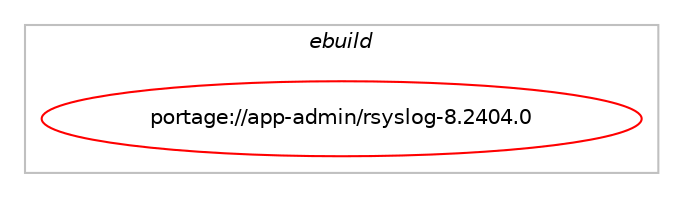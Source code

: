 digraph prolog {

# *************
# Graph options
# *************

newrank=true;
concentrate=true;
compound=true;
graph [rankdir=LR,fontname=Helvetica,fontsize=10,ranksep=1.5];#, ranksep=2.5, nodesep=0.2];
edge  [arrowhead=vee];
node  [fontname=Helvetica,fontsize=10];

# **********
# The ebuild
# **********

subgraph cluster_leftcol {
color=gray;
label=<<i>ebuild</i>>;
id [label="portage://app-admin/rsyslog-8.2404.0", color=red, width=4, href="../app-admin/rsyslog-8.2404.0.svg"];
}

# ****************
# The dependencies
# ****************

subgraph cluster_midcol {
color=gray;
label=<<i>dependencies</i>>;
subgraph cluster_compile {
fillcolor="#eeeeee";
style=filled;
label=<<i>compile</i>>;
# *** BEGIN UNKNOWN DEPENDENCY TYPE (TODO) ***
# id -> equal(use_conditional_group(positive,clickhouse,portage://app-admin/rsyslog-8.2404.0,[package_dependency(portage://app-admin/rsyslog-8.2404.0,install,no,net-misc,curl,greaterequal,[7.35.0,,,7.35.0],[],[])]))
# *** END UNKNOWN DEPENDENCY TYPE (TODO) ***

# *** BEGIN UNKNOWN DEPENDENCY TYPE (TODO) ***
# id -> equal(use_conditional_group(positive,curl,portage://app-admin/rsyslog-8.2404.0,[package_dependency(portage://app-admin/rsyslog-8.2404.0,install,no,net-misc,curl,greaterequal,[7.35.0,,,7.35.0],[],[])]))
# *** END UNKNOWN DEPENDENCY TYPE (TODO) ***

# *** BEGIN UNKNOWN DEPENDENCY TYPE (TODO) ***
# id -> equal(use_conditional_group(positive,dbi,portage://app-admin/rsyslog-8.2404.0,[package_dependency(portage://app-admin/rsyslog-8.2404.0,install,no,dev-db,libdbi,greaterequal,[0.8.3,,,0.8.3],[],[])]))
# *** END UNKNOWN DEPENDENCY TYPE (TODO) ***

# *** BEGIN UNKNOWN DEPENDENCY TYPE (TODO) ***
# id -> equal(use_conditional_group(positive,elasticsearch,portage://app-admin/rsyslog-8.2404.0,[package_dependency(portage://app-admin/rsyslog-8.2404.0,install,no,net-misc,curl,greaterequal,[7.35.0,,,7.35.0],[],[])]))
# *** END UNKNOWN DEPENDENCY TYPE (TODO) ***

# *** BEGIN UNKNOWN DEPENDENCY TYPE (TODO) ***
# id -> equal(use_conditional_group(positive,elibc_musl,portage://app-admin/rsyslog-8.2404.0,[package_dependency(portage://app-admin/rsyslog-8.2404.0,install,no,sys-libs,queue-standalone,none,[,,],[],[])]))
# *** END UNKNOWN DEPENDENCY TYPE (TODO) ***

# *** BEGIN UNKNOWN DEPENDENCY TYPE (TODO) ***
# id -> equal(use_conditional_group(positive,gcrypt,portage://app-admin/rsyslog-8.2404.0,[package_dependency(portage://app-admin/rsyslog-8.2404.0,install,no,dev-libs,libgcrypt,greaterequal,[1.5.3,,,1.5.3],any_same_slot,[])]))
# *** END UNKNOWN DEPENDENCY TYPE (TODO) ***

# *** BEGIN UNKNOWN DEPENDENCY TYPE (TODO) ***
# id -> equal(use_conditional_group(positive,imhttp,portage://app-admin/rsyslog-8.2404.0,[package_dependency(portage://app-admin/rsyslog-8.2404.0,install,no,dev-libs,apr-util,none,[,,],[],[]),package_dependency(portage://app-admin/rsyslog-8.2404.0,install,no,www-servers,civetweb,none,[,,],[],[]),package_dependency(portage://app-admin/rsyslog-8.2404.0,install,no,virtual,libcrypt,none,[,,],any_same_slot,[])]))
# *** END UNKNOWN DEPENDENCY TYPE (TODO) ***

# *** BEGIN UNKNOWN DEPENDENCY TYPE (TODO) ***
# id -> equal(use_conditional_group(positive,impcap,portage://app-admin/rsyslog-8.2404.0,[package_dependency(portage://app-admin/rsyslog-8.2404.0,install,no,net-libs,libpcap,none,[,,],[],[])]))
# *** END UNKNOWN DEPENDENCY TYPE (TODO) ***

# *** BEGIN UNKNOWN DEPENDENCY TYPE (TODO) ***
# id -> equal(use_conditional_group(positive,jemalloc,portage://app-admin/rsyslog-8.2404.0,[package_dependency(portage://app-admin/rsyslog-8.2404.0,install,no,dev-libs,jemalloc,greaterequal,[3.3.1,,,3.3.1],any_same_slot,[])]))
# *** END UNKNOWN DEPENDENCY TYPE (TODO) ***

# *** BEGIN UNKNOWN DEPENDENCY TYPE (TODO) ***
# id -> equal(use_conditional_group(positive,kafka,portage://app-admin/rsyslog-8.2404.0,[package_dependency(portage://app-admin/rsyslog-8.2404.0,install,no,dev-libs,librdkafka,greaterequal,[0.9.0.99,,,0.9.0.99],any_same_slot,[])]))
# *** END UNKNOWN DEPENDENCY TYPE (TODO) ***

# *** BEGIN UNKNOWN DEPENDENCY TYPE (TODO) ***
# id -> equal(use_conditional_group(positive,kerberos,portage://app-admin/rsyslog-8.2404.0,[package_dependency(portage://app-admin/rsyslog-8.2404.0,install,no,virtual,krb5,none,[,,],[],[])]))
# *** END UNKNOWN DEPENDENCY TYPE (TODO) ***

# *** BEGIN UNKNOWN DEPENDENCY TYPE (TODO) ***
# id -> equal(use_conditional_group(positive,kubernetes,portage://app-admin/rsyslog-8.2404.0,[package_dependency(portage://app-admin/rsyslog-8.2404.0,install,no,net-misc,curl,greaterequal,[7.35.0,,,7.35.0],[],[])]))
# *** END UNKNOWN DEPENDENCY TYPE (TODO) ***

# *** BEGIN UNKNOWN DEPENDENCY TYPE (TODO) ***
# id -> equal(use_conditional_group(positive,mdblookup,portage://app-admin/rsyslog-8.2404.0,[package_dependency(portage://app-admin/rsyslog-8.2404.0,install,no,dev-libs,libmaxminddb,none,[,,],any_same_slot,[])]))
# *** END UNKNOWN DEPENDENCY TYPE (TODO) ***

# *** BEGIN UNKNOWN DEPENDENCY TYPE (TODO) ***
# id -> equal(use_conditional_group(positive,mongodb,portage://app-admin/rsyslog-8.2404.0,[package_dependency(portage://app-admin/rsyslog-8.2404.0,install,no,dev-libs,mongo-c-driver,greaterequal,[1.1.10,,,1.1.10],any_same_slot,[])]))
# *** END UNKNOWN DEPENDENCY TYPE (TODO) ***

# *** BEGIN UNKNOWN DEPENDENCY TYPE (TODO) ***
# id -> equal(use_conditional_group(positive,mysql,portage://app-admin/rsyslog-8.2404.0,[package_dependency(portage://app-admin/rsyslog-8.2404.0,install,no,dev-db,mysql-connector-c,none,[,,],any_same_slot,[])]))
# *** END UNKNOWN DEPENDENCY TYPE (TODO) ***

# *** BEGIN UNKNOWN DEPENDENCY TYPE (TODO) ***
# id -> equal(use_conditional_group(positive,normalize,portage://app-admin/rsyslog-8.2404.0,[package_dependency(portage://app-admin/rsyslog-8.2404.0,install,no,dev-libs,liblognorm,greaterequal,[2.0.3,,,2.0.3],any_same_slot,[])]))
# *** END UNKNOWN DEPENDENCY TYPE (TODO) ***

# *** BEGIN UNKNOWN DEPENDENCY TYPE (TODO) ***
# id -> equal(use_conditional_group(positive,omhttpfs,portage://app-admin/rsyslog-8.2404.0,[package_dependency(portage://app-admin/rsyslog-8.2404.0,install,no,net-misc,curl,greaterequal,[7.35.0,,,7.35.0],[],[])]))
# *** END UNKNOWN DEPENDENCY TYPE (TODO) ***

# *** BEGIN UNKNOWN DEPENDENCY TYPE (TODO) ***
# id -> equal(use_conditional_group(positive,omudpspoof,portage://app-admin/rsyslog-8.2404.0,[package_dependency(portage://app-admin/rsyslog-8.2404.0,install,no,net-libs,libnet,greaterequal,[1.1.6,,,1.1.6],[],[])]))
# *** END UNKNOWN DEPENDENCY TYPE (TODO) ***

# *** BEGIN UNKNOWN DEPENDENCY TYPE (TODO) ***
# id -> equal(use_conditional_group(positive,postgres,portage://app-admin/rsyslog-8.2404.0,[package_dependency(portage://app-admin/rsyslog-8.2404.0,install,no,dev-db,postgresql,greaterequal,[8.4.20,,,8.4.20],any_same_slot,[])]))
# *** END UNKNOWN DEPENDENCY TYPE (TODO) ***

# *** BEGIN UNKNOWN DEPENDENCY TYPE (TODO) ***
# id -> equal(use_conditional_group(positive,rabbitmq,portage://app-admin/rsyslog-8.2404.0,[package_dependency(portage://app-admin/rsyslog-8.2404.0,install,no,net-libs,rabbitmq-c,greaterequal,[0.3.0,,,0.3.0],any_same_slot,[])]))
# *** END UNKNOWN DEPENDENCY TYPE (TODO) ***

# *** BEGIN UNKNOWN DEPENDENCY TYPE (TODO) ***
# id -> equal(use_conditional_group(positive,redis,portage://app-admin/rsyslog-8.2404.0,[package_dependency(portage://app-admin/rsyslog-8.2404.0,install,no,dev-libs,hiredis,greaterequal,[0.11.0,,,0.11.0],any_same_slot,[]),package_dependency(portage://app-admin/rsyslog-8.2404.0,install,no,dev-libs,libevent,none,[,,],[],[use(enable(threads),positive)])]))
# *** END UNKNOWN DEPENDENCY TYPE (TODO) ***

# *** BEGIN UNKNOWN DEPENDENCY TYPE (TODO) ***
# id -> equal(use_conditional_group(positive,relp,portage://app-admin/rsyslog-8.2404.0,[package_dependency(portage://app-admin/rsyslog-8.2404.0,install,no,dev-libs,librelp,greaterequal,[1.2.17,,,1.2.17],any_same_slot,[])]))
# *** END UNKNOWN DEPENDENCY TYPE (TODO) ***

# *** BEGIN UNKNOWN DEPENDENCY TYPE (TODO) ***
# id -> equal(use_conditional_group(positive,rfc3195,portage://app-admin/rsyslog-8.2404.0,[package_dependency(portage://app-admin/rsyslog-8.2404.0,install,no,dev-libs,liblogging,greaterequal,[1.0.1,,,1.0.1],any_same_slot,[use(enable(rfc3195),none)])]))
# *** END UNKNOWN DEPENDENCY TYPE (TODO) ***

# *** BEGIN UNKNOWN DEPENDENCY TYPE (TODO) ***
# id -> equal(use_conditional_group(positive,rfc5424hmac,portage://app-admin/rsyslog-8.2404.0,[package_dependency(portage://app-admin/rsyslog-8.2404.0,install,no,dev-libs,openssl,greaterequal,[0.9.8,y,,0.9.8y],[slot(0),equal],[])]))
# *** END UNKNOWN DEPENDENCY TYPE (TODO) ***

# *** BEGIN UNKNOWN DEPENDENCY TYPE (TODO) ***
# id -> equal(use_conditional_group(positive,snmp,portage://app-admin/rsyslog-8.2404.0,[package_dependency(portage://app-admin/rsyslog-8.2404.0,install,no,net-analyzer,net-snmp,greaterequal,[5.7.2,,,5.7.2],[],[])]))
# *** END UNKNOWN DEPENDENCY TYPE (TODO) ***

# *** BEGIN UNKNOWN DEPENDENCY TYPE (TODO) ***
# id -> equal(use_conditional_group(positive,ssl,portage://app-admin/rsyslog-8.2404.0,[use_conditional_group(positive,gnutls,portage://app-admin/rsyslog-8.2404.0,[package_dependency(portage://app-admin/rsyslog-8.2404.0,install,no,net-libs,gnutls,greaterequal,[2.12.23,,,2.12.23],[slot(0),equal],[])]),use_conditional_group(positive,openssl,portage://app-admin/rsyslog-8.2404.0,[package_dependency(portage://app-admin/rsyslog-8.2404.0,install,no,dev-libs,openssl,none,[,,],[slot(0),equal],[])])]))
# *** END UNKNOWN DEPENDENCY TYPE (TODO) ***

# *** BEGIN UNKNOWN DEPENDENCY TYPE (TODO) ***
# id -> equal(use_conditional_group(positive,systemd,portage://app-admin/rsyslog-8.2404.0,[package_dependency(portage://app-admin/rsyslog-8.2404.0,install,no,sys-apps,systemd,greaterequal,[234,,,234],[],[])]))
# *** END UNKNOWN DEPENDENCY TYPE (TODO) ***

# *** BEGIN UNKNOWN DEPENDENCY TYPE (TODO) ***
# id -> equal(use_conditional_group(positive,uuid,portage://app-admin/rsyslog-8.2404.0,[package_dependency(portage://app-admin/rsyslog-8.2404.0,install,no,sys-apps,util-linux,none,[,,],[slot(0),equal],[])]))
# *** END UNKNOWN DEPENDENCY TYPE (TODO) ***

# *** BEGIN UNKNOWN DEPENDENCY TYPE (TODO) ***
# id -> equal(use_conditional_group(positive,xxhash,portage://app-admin/rsyslog-8.2404.0,[package_dependency(portage://app-admin/rsyslog-8.2404.0,install,no,dev-libs,xxhash,none,[,,],any_same_slot,[])]))
# *** END UNKNOWN DEPENDENCY TYPE (TODO) ***

# *** BEGIN UNKNOWN DEPENDENCY TYPE (TODO) ***
# id -> equal(use_conditional_group(positive,zeromq,portage://app-admin/rsyslog-8.2404.0,[package_dependency(portage://app-admin/rsyslog-8.2404.0,install,no,net-libs,czmq,greaterequal,[4,,,4],any_same_slot,[use(enable(drafts),none)])]))
# *** END UNKNOWN DEPENDENCY TYPE (TODO) ***

# *** BEGIN UNKNOWN DEPENDENCY TYPE (TODO) ***
# id -> equal(package_dependency(portage://app-admin/rsyslog-8.2404.0,install,no,dev-libs,libestr,greaterequal,[0.1.9,,,0.1.9],[],[]))
# *** END UNKNOWN DEPENDENCY TYPE (TODO) ***

# *** BEGIN UNKNOWN DEPENDENCY TYPE (TODO) ***
# id -> equal(package_dependency(portage://app-admin/rsyslog-8.2404.0,install,no,dev-libs,libfastjson,greaterequal,[0.99.8,,,0.99.8],any_same_slot,[]))
# *** END UNKNOWN DEPENDENCY TYPE (TODO) ***

# *** BEGIN UNKNOWN DEPENDENCY TYPE (TODO) ***
# id -> equal(package_dependency(portage://app-admin/rsyslog-8.2404.0,install,no,sys-libs,zlib,greaterequal,[1.2.5,,,1.2.5],[],[]))
# *** END UNKNOWN DEPENDENCY TYPE (TODO) ***

}
subgraph cluster_compileandrun {
fillcolor="#eeeeee";
style=filled;
label=<<i>compile and run</i>>;
}
subgraph cluster_run {
fillcolor="#eeeeee";
style=filled;
label=<<i>run</i>>;
# *** BEGIN UNKNOWN DEPENDENCY TYPE (TODO) ***
# id -> equal(use_conditional_group(positive,clickhouse,portage://app-admin/rsyslog-8.2404.0,[package_dependency(portage://app-admin/rsyslog-8.2404.0,run,no,net-misc,curl,greaterequal,[7.35.0,,,7.35.0],[],[])]))
# *** END UNKNOWN DEPENDENCY TYPE (TODO) ***

# *** BEGIN UNKNOWN DEPENDENCY TYPE (TODO) ***
# id -> equal(use_conditional_group(positive,curl,portage://app-admin/rsyslog-8.2404.0,[package_dependency(portage://app-admin/rsyslog-8.2404.0,run,no,net-misc,curl,greaterequal,[7.35.0,,,7.35.0],[],[])]))
# *** END UNKNOWN DEPENDENCY TYPE (TODO) ***

# *** BEGIN UNKNOWN DEPENDENCY TYPE (TODO) ***
# id -> equal(use_conditional_group(positive,dbi,portage://app-admin/rsyslog-8.2404.0,[package_dependency(portage://app-admin/rsyslog-8.2404.0,run,no,dev-db,libdbi,greaterequal,[0.8.3,,,0.8.3],[],[])]))
# *** END UNKNOWN DEPENDENCY TYPE (TODO) ***

# *** BEGIN UNKNOWN DEPENDENCY TYPE (TODO) ***
# id -> equal(use_conditional_group(positive,elasticsearch,portage://app-admin/rsyslog-8.2404.0,[package_dependency(portage://app-admin/rsyslog-8.2404.0,run,no,net-misc,curl,greaterequal,[7.35.0,,,7.35.0],[],[])]))
# *** END UNKNOWN DEPENDENCY TYPE (TODO) ***

# *** BEGIN UNKNOWN DEPENDENCY TYPE (TODO) ***
# id -> equal(use_conditional_group(positive,gcrypt,portage://app-admin/rsyslog-8.2404.0,[package_dependency(portage://app-admin/rsyslog-8.2404.0,run,no,dev-libs,libgcrypt,greaterequal,[1.5.3,,,1.5.3],any_same_slot,[])]))
# *** END UNKNOWN DEPENDENCY TYPE (TODO) ***

# *** BEGIN UNKNOWN DEPENDENCY TYPE (TODO) ***
# id -> equal(use_conditional_group(positive,imhttp,portage://app-admin/rsyslog-8.2404.0,[package_dependency(portage://app-admin/rsyslog-8.2404.0,run,no,dev-libs,apr-util,none,[,,],[],[]),package_dependency(portage://app-admin/rsyslog-8.2404.0,run,no,www-servers,civetweb,none,[,,],[],[]),package_dependency(portage://app-admin/rsyslog-8.2404.0,run,no,virtual,libcrypt,none,[,,],any_same_slot,[])]))
# *** END UNKNOWN DEPENDENCY TYPE (TODO) ***

# *** BEGIN UNKNOWN DEPENDENCY TYPE (TODO) ***
# id -> equal(use_conditional_group(positive,impcap,portage://app-admin/rsyslog-8.2404.0,[package_dependency(portage://app-admin/rsyslog-8.2404.0,run,no,net-libs,libpcap,none,[,,],[],[])]))
# *** END UNKNOWN DEPENDENCY TYPE (TODO) ***

# *** BEGIN UNKNOWN DEPENDENCY TYPE (TODO) ***
# id -> equal(use_conditional_group(positive,jemalloc,portage://app-admin/rsyslog-8.2404.0,[package_dependency(portage://app-admin/rsyslog-8.2404.0,run,no,dev-libs,jemalloc,greaterequal,[3.3.1,,,3.3.1],any_same_slot,[])]))
# *** END UNKNOWN DEPENDENCY TYPE (TODO) ***

# *** BEGIN UNKNOWN DEPENDENCY TYPE (TODO) ***
# id -> equal(use_conditional_group(positive,kafka,portage://app-admin/rsyslog-8.2404.0,[package_dependency(portage://app-admin/rsyslog-8.2404.0,run,no,dev-libs,librdkafka,greaterequal,[0.9.0.99,,,0.9.0.99],any_same_slot,[])]))
# *** END UNKNOWN DEPENDENCY TYPE (TODO) ***

# *** BEGIN UNKNOWN DEPENDENCY TYPE (TODO) ***
# id -> equal(use_conditional_group(positive,kerberos,portage://app-admin/rsyslog-8.2404.0,[package_dependency(portage://app-admin/rsyslog-8.2404.0,run,no,virtual,krb5,none,[,,],[],[])]))
# *** END UNKNOWN DEPENDENCY TYPE (TODO) ***

# *** BEGIN UNKNOWN DEPENDENCY TYPE (TODO) ***
# id -> equal(use_conditional_group(positive,kubernetes,portage://app-admin/rsyslog-8.2404.0,[package_dependency(portage://app-admin/rsyslog-8.2404.0,run,no,net-misc,curl,greaterequal,[7.35.0,,,7.35.0],[],[])]))
# *** END UNKNOWN DEPENDENCY TYPE (TODO) ***

# *** BEGIN UNKNOWN DEPENDENCY TYPE (TODO) ***
# id -> equal(use_conditional_group(positive,mdblookup,portage://app-admin/rsyslog-8.2404.0,[package_dependency(portage://app-admin/rsyslog-8.2404.0,run,no,dev-libs,libmaxminddb,none,[,,],any_same_slot,[])]))
# *** END UNKNOWN DEPENDENCY TYPE (TODO) ***

# *** BEGIN UNKNOWN DEPENDENCY TYPE (TODO) ***
# id -> equal(use_conditional_group(positive,mongodb,portage://app-admin/rsyslog-8.2404.0,[package_dependency(portage://app-admin/rsyslog-8.2404.0,run,no,dev-libs,mongo-c-driver,greaterequal,[1.1.10,,,1.1.10],any_same_slot,[])]))
# *** END UNKNOWN DEPENDENCY TYPE (TODO) ***

# *** BEGIN UNKNOWN DEPENDENCY TYPE (TODO) ***
# id -> equal(use_conditional_group(positive,mysql,portage://app-admin/rsyslog-8.2404.0,[package_dependency(portage://app-admin/rsyslog-8.2404.0,run,no,dev-db,mysql-connector-c,none,[,,],any_same_slot,[])]))
# *** END UNKNOWN DEPENDENCY TYPE (TODO) ***

# *** BEGIN UNKNOWN DEPENDENCY TYPE (TODO) ***
# id -> equal(use_conditional_group(positive,normalize,portage://app-admin/rsyslog-8.2404.0,[package_dependency(portage://app-admin/rsyslog-8.2404.0,run,no,dev-libs,liblognorm,greaterequal,[2.0.3,,,2.0.3],any_same_slot,[])]))
# *** END UNKNOWN DEPENDENCY TYPE (TODO) ***

# *** BEGIN UNKNOWN DEPENDENCY TYPE (TODO) ***
# id -> equal(use_conditional_group(positive,omhttpfs,portage://app-admin/rsyslog-8.2404.0,[package_dependency(portage://app-admin/rsyslog-8.2404.0,run,no,net-misc,curl,greaterequal,[7.35.0,,,7.35.0],[],[])]))
# *** END UNKNOWN DEPENDENCY TYPE (TODO) ***

# *** BEGIN UNKNOWN DEPENDENCY TYPE (TODO) ***
# id -> equal(use_conditional_group(positive,omudpspoof,portage://app-admin/rsyslog-8.2404.0,[package_dependency(portage://app-admin/rsyslog-8.2404.0,run,no,net-libs,libnet,greaterequal,[1.1.6,,,1.1.6],[],[])]))
# *** END UNKNOWN DEPENDENCY TYPE (TODO) ***

# *** BEGIN UNKNOWN DEPENDENCY TYPE (TODO) ***
# id -> equal(use_conditional_group(positive,postgres,portage://app-admin/rsyslog-8.2404.0,[package_dependency(portage://app-admin/rsyslog-8.2404.0,run,no,dev-db,postgresql,greaterequal,[8.4.20,,,8.4.20],any_same_slot,[])]))
# *** END UNKNOWN DEPENDENCY TYPE (TODO) ***

# *** BEGIN UNKNOWN DEPENDENCY TYPE (TODO) ***
# id -> equal(use_conditional_group(positive,rabbitmq,portage://app-admin/rsyslog-8.2404.0,[package_dependency(portage://app-admin/rsyslog-8.2404.0,run,no,net-libs,rabbitmq-c,greaterequal,[0.3.0,,,0.3.0],any_same_slot,[])]))
# *** END UNKNOWN DEPENDENCY TYPE (TODO) ***

# *** BEGIN UNKNOWN DEPENDENCY TYPE (TODO) ***
# id -> equal(use_conditional_group(positive,redis,portage://app-admin/rsyslog-8.2404.0,[package_dependency(portage://app-admin/rsyslog-8.2404.0,run,no,dev-libs,hiredis,greaterequal,[0.11.0,,,0.11.0],any_same_slot,[]),package_dependency(portage://app-admin/rsyslog-8.2404.0,run,no,dev-libs,libevent,none,[,,],[],[use(enable(threads),positive)])]))
# *** END UNKNOWN DEPENDENCY TYPE (TODO) ***

# *** BEGIN UNKNOWN DEPENDENCY TYPE (TODO) ***
# id -> equal(use_conditional_group(positive,relp,portage://app-admin/rsyslog-8.2404.0,[package_dependency(portage://app-admin/rsyslog-8.2404.0,run,no,dev-libs,librelp,greaterequal,[1.2.17,,,1.2.17],any_same_slot,[])]))
# *** END UNKNOWN DEPENDENCY TYPE (TODO) ***

# *** BEGIN UNKNOWN DEPENDENCY TYPE (TODO) ***
# id -> equal(use_conditional_group(positive,rfc3195,portage://app-admin/rsyslog-8.2404.0,[package_dependency(portage://app-admin/rsyslog-8.2404.0,run,no,dev-libs,liblogging,greaterequal,[1.0.1,,,1.0.1],any_same_slot,[use(enable(rfc3195),none)])]))
# *** END UNKNOWN DEPENDENCY TYPE (TODO) ***

# *** BEGIN UNKNOWN DEPENDENCY TYPE (TODO) ***
# id -> equal(use_conditional_group(positive,rfc5424hmac,portage://app-admin/rsyslog-8.2404.0,[package_dependency(portage://app-admin/rsyslog-8.2404.0,run,no,dev-libs,openssl,greaterequal,[0.9.8,y,,0.9.8y],[slot(0),equal],[])]))
# *** END UNKNOWN DEPENDENCY TYPE (TODO) ***

# *** BEGIN UNKNOWN DEPENDENCY TYPE (TODO) ***
# id -> equal(use_conditional_group(positive,snmp,portage://app-admin/rsyslog-8.2404.0,[package_dependency(portage://app-admin/rsyslog-8.2404.0,run,no,net-analyzer,net-snmp,greaterequal,[5.7.2,,,5.7.2],[],[])]))
# *** END UNKNOWN DEPENDENCY TYPE (TODO) ***

# *** BEGIN UNKNOWN DEPENDENCY TYPE (TODO) ***
# id -> equal(use_conditional_group(positive,ssl,portage://app-admin/rsyslog-8.2404.0,[use_conditional_group(positive,gnutls,portage://app-admin/rsyslog-8.2404.0,[package_dependency(portage://app-admin/rsyslog-8.2404.0,run,no,net-libs,gnutls,greaterequal,[2.12.23,,,2.12.23],[slot(0),equal],[])]),use_conditional_group(positive,openssl,portage://app-admin/rsyslog-8.2404.0,[package_dependency(portage://app-admin/rsyslog-8.2404.0,run,no,dev-libs,openssl,none,[,,],[slot(0),equal],[])])]))
# *** END UNKNOWN DEPENDENCY TYPE (TODO) ***

# *** BEGIN UNKNOWN DEPENDENCY TYPE (TODO) ***
# id -> equal(use_conditional_group(positive,systemd,portage://app-admin/rsyslog-8.2404.0,[package_dependency(portage://app-admin/rsyslog-8.2404.0,run,no,sys-apps,systemd,greaterequal,[234,,,234],[],[])]))
# *** END UNKNOWN DEPENDENCY TYPE (TODO) ***

# *** BEGIN UNKNOWN DEPENDENCY TYPE (TODO) ***
# id -> equal(use_conditional_group(positive,uuid,portage://app-admin/rsyslog-8.2404.0,[package_dependency(portage://app-admin/rsyslog-8.2404.0,run,no,sys-apps,util-linux,none,[,,],[slot(0),equal],[])]))
# *** END UNKNOWN DEPENDENCY TYPE (TODO) ***

# *** BEGIN UNKNOWN DEPENDENCY TYPE (TODO) ***
# id -> equal(use_conditional_group(positive,xxhash,portage://app-admin/rsyslog-8.2404.0,[package_dependency(portage://app-admin/rsyslog-8.2404.0,run,no,dev-libs,xxhash,none,[,,],any_same_slot,[])]))
# *** END UNKNOWN DEPENDENCY TYPE (TODO) ***

# *** BEGIN UNKNOWN DEPENDENCY TYPE (TODO) ***
# id -> equal(use_conditional_group(positive,zeromq,portage://app-admin/rsyslog-8.2404.0,[package_dependency(portage://app-admin/rsyslog-8.2404.0,run,no,net-libs,czmq,greaterequal,[4,,,4],any_same_slot,[use(enable(drafts),none)])]))
# *** END UNKNOWN DEPENDENCY TYPE (TODO) ***

# *** BEGIN UNKNOWN DEPENDENCY TYPE (TODO) ***
# id -> equal(package_dependency(portage://app-admin/rsyslog-8.2404.0,run,no,dev-libs,libestr,greaterequal,[0.1.9,,,0.1.9],[],[]))
# *** END UNKNOWN DEPENDENCY TYPE (TODO) ***

# *** BEGIN UNKNOWN DEPENDENCY TYPE (TODO) ***
# id -> equal(package_dependency(portage://app-admin/rsyslog-8.2404.0,run,no,dev-libs,libfastjson,greaterequal,[0.99.8,,,0.99.8],any_same_slot,[]))
# *** END UNKNOWN DEPENDENCY TYPE (TODO) ***

# *** BEGIN UNKNOWN DEPENDENCY TYPE (TODO) ***
# id -> equal(package_dependency(portage://app-admin/rsyslog-8.2404.0,run,no,sys-libs,zlib,greaterequal,[1.2.5,,,1.2.5],[],[]))
# *** END UNKNOWN DEPENDENCY TYPE (TODO) ***

}
}

# **************
# The candidates
# **************

subgraph cluster_choices {
rank=same;
color=gray;
label=<<i>candidates</i>>;

}

}
